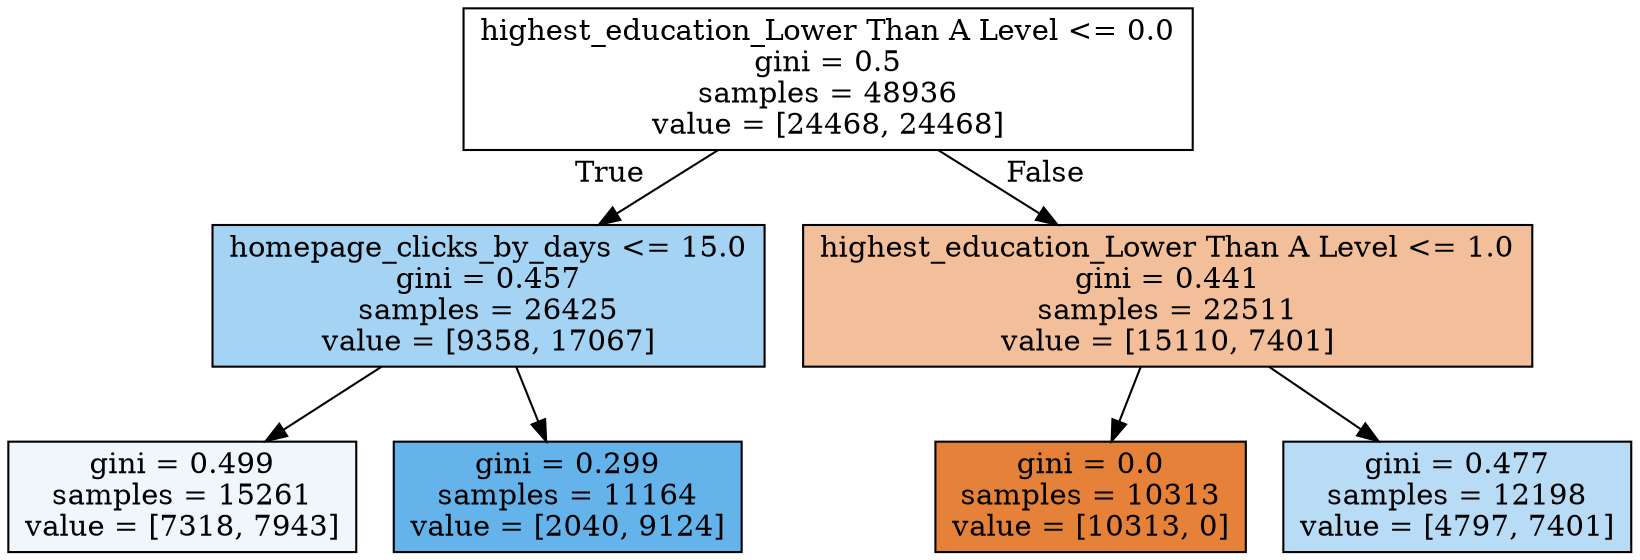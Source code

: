 digraph Tree {
node [shape=box, style="filled", color="black"] ;
0 [label="highest_education_Lower Than A Level <= 0.0\ngini = 0.5\nsamples = 48936\nvalue = [24468, 24468]", fillcolor="#e5813900"] ;
1 [label="homepage_clicks_by_days <= 15.0\ngini = 0.457\nsamples = 26425\nvalue = [9358, 17067]", fillcolor="#399de573"] ;
0 -> 1 [labeldistance=2.5, labelangle=45, headlabel="True"] ;
2 [label="gini = 0.499\nsamples = 15261\nvalue = [7318, 7943]", fillcolor="#399de514"] ;
1 -> 2 ;
3 [label="gini = 0.299\nsamples = 11164\nvalue = [2040, 9124]", fillcolor="#399de5c6"] ;
1 -> 3 ;
4 [label="highest_education_Lower Than A Level <= 1.0\ngini = 0.441\nsamples = 22511\nvalue = [15110, 7401]", fillcolor="#e5813982"] ;
0 -> 4 [labeldistance=2.5, labelangle=-45, headlabel="False"] ;
5 [label="gini = 0.0\nsamples = 10313\nvalue = [10313, 0]", fillcolor="#e58139ff"] ;
4 -> 5 ;
6 [label="gini = 0.477\nsamples = 12198\nvalue = [4797, 7401]", fillcolor="#399de55a"] ;
4 -> 6 ;
}